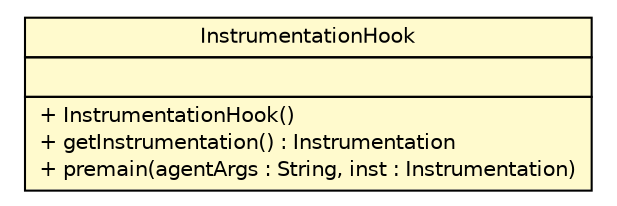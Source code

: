 #!/usr/local/bin/dot
#
# Class diagram 
# Generated by UMLGraph version R5_6 (http://www.umlgraph.org/)
#

digraph G {
	edge [fontname="Helvetica",fontsize=10,labelfontname="Helvetica",labelfontsize=10];
	node [fontname="Helvetica",fontsize=10,shape=plaintext];
	nodesep=0.25;
	ranksep=0.5;
	// sorcer.provider.boot.InstrumentationHook
	c177859 [label=<<table title="sorcer.provider.boot.InstrumentationHook" border="0" cellborder="1" cellspacing="0" cellpadding="2" port="p" bgcolor="lemonChiffon" href="./InstrumentationHook.html">
		<tr><td><table border="0" cellspacing="0" cellpadding="1">
<tr><td align="center" balign="center"> InstrumentationHook </td></tr>
		</table></td></tr>
		<tr><td><table border="0" cellspacing="0" cellpadding="1">
<tr><td align="left" balign="left">  </td></tr>
		</table></td></tr>
		<tr><td><table border="0" cellspacing="0" cellpadding="1">
<tr><td align="left" balign="left"> + InstrumentationHook() </td></tr>
<tr><td align="left" balign="left"> + getInstrumentation() : Instrumentation </td></tr>
<tr><td align="left" balign="left"> + premain(agentArgs : String, inst : Instrumentation) </td></tr>
		</table></td></tr>
		</table>>, URL="./InstrumentationHook.html", fontname="Helvetica", fontcolor="black", fontsize=10.0];
}


